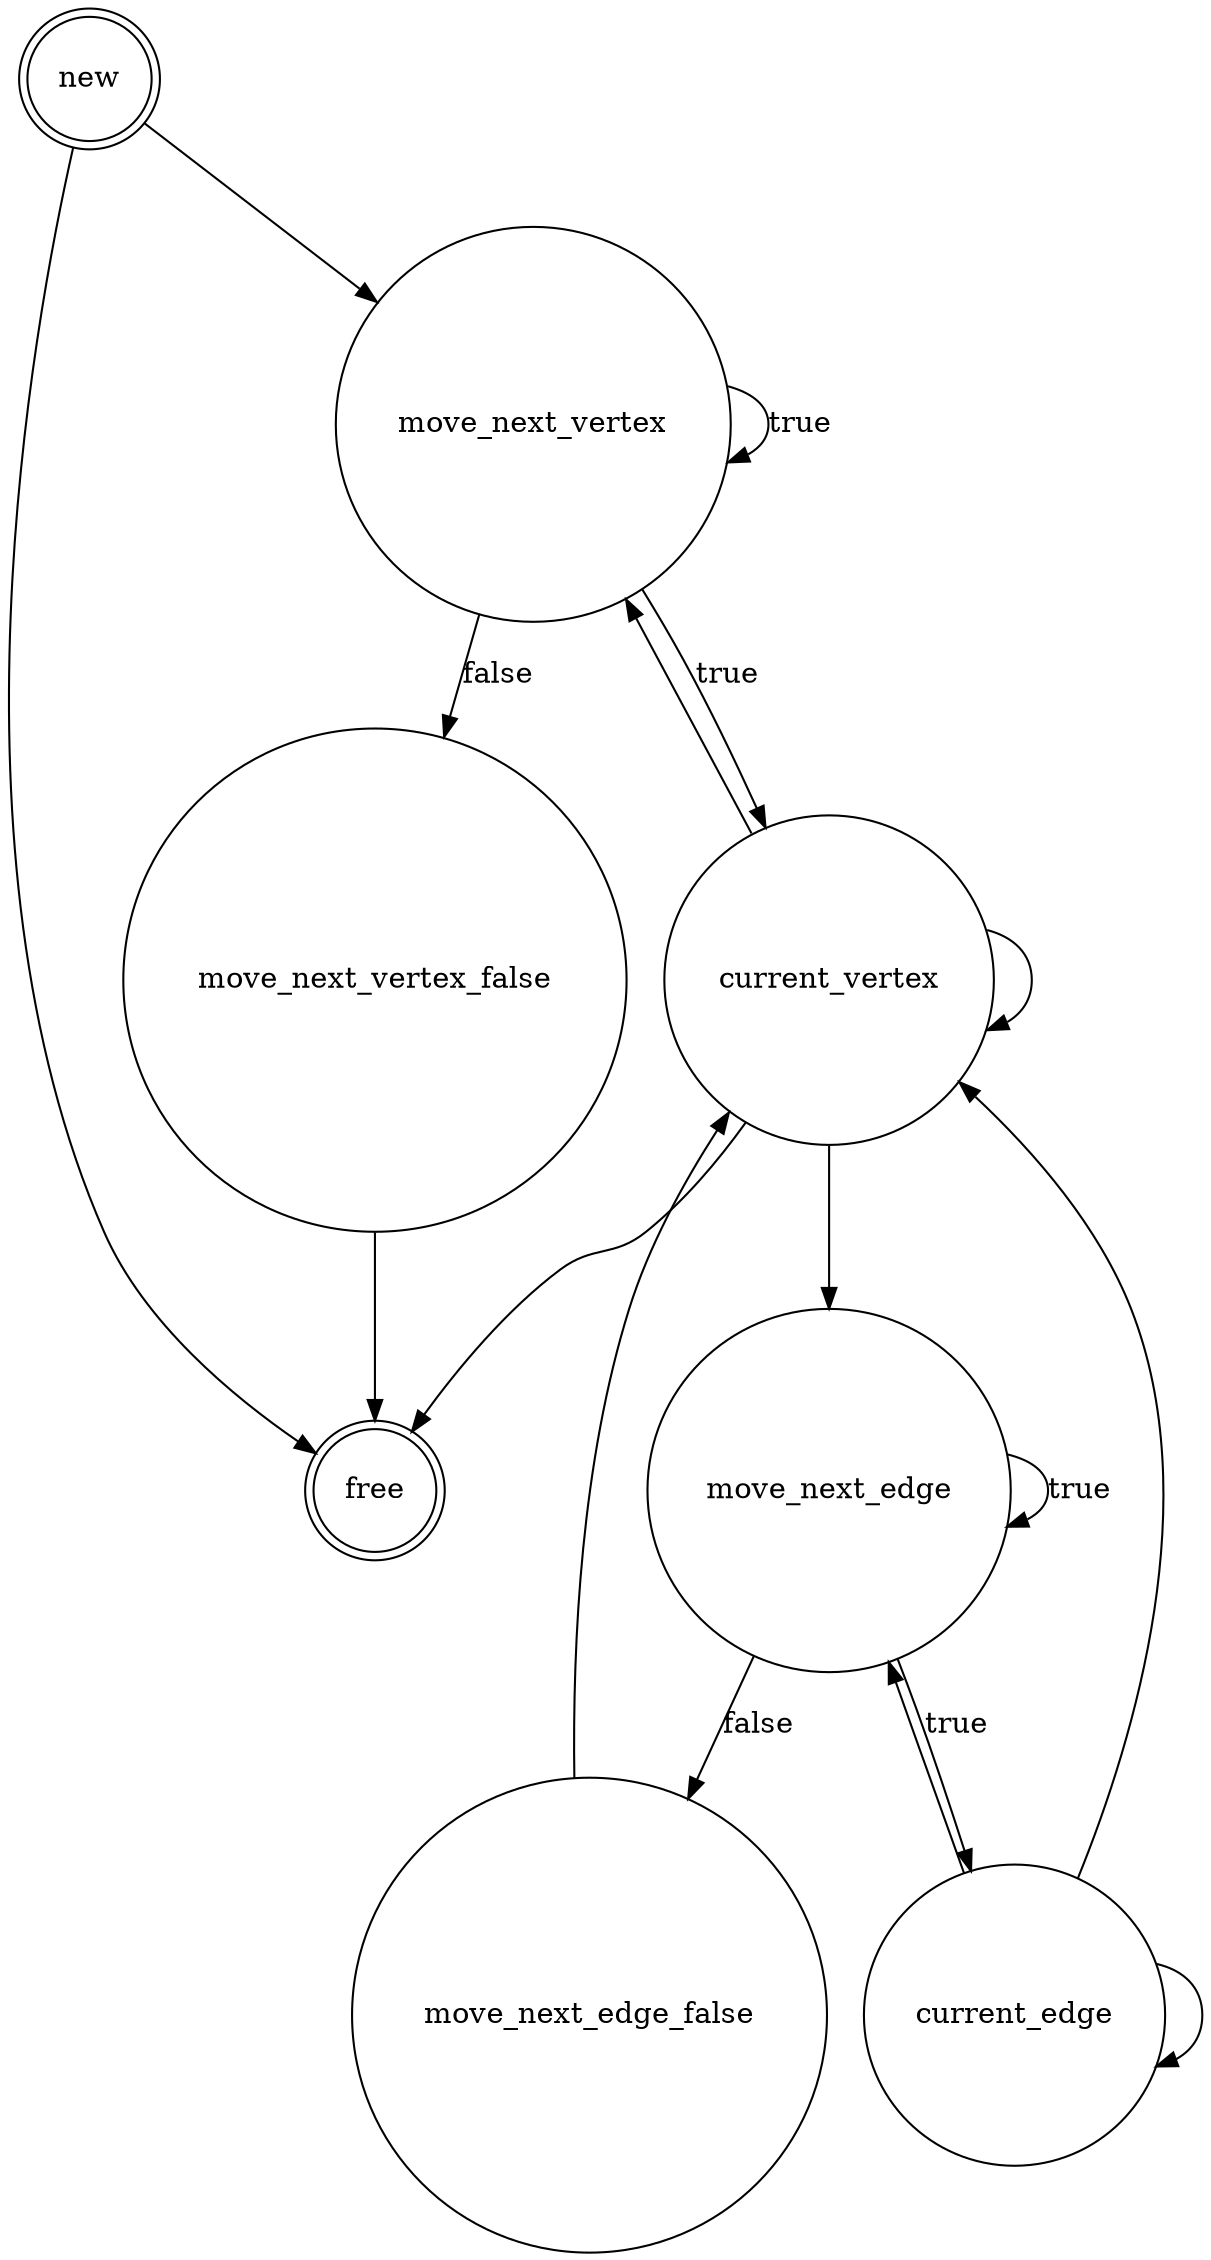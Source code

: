 digraph graph_iterator {
  node[shape = doublecircle] new, free;
  node[shape = circle];
  new->free;
  new->move_next_vertex;

  move_next_vertex->current_vertex[label = "true"];
  move_next_vertex->move_next_vertex[label = "true"];
  move_next_vertex->move_next_vertex_false[label = "false"];

  move_next_edge->current_edge[label = "true"];
  move_next_edge->move_next_edge[label = "true"];
  move_next_edge->move_next_edge_false[label = "false"];

  move_next_edge_false->current_vertex;

  move_next_vertex_false->free;

  current_edge->current_edge;
  current_edge->current_vertex;
  current_edge->move_next_edge;

  current_vertex->move_next_vertex;
  current_vertex->current_vertex;
  current_vertex->free;
  current_vertex->move_next_edge;
}
